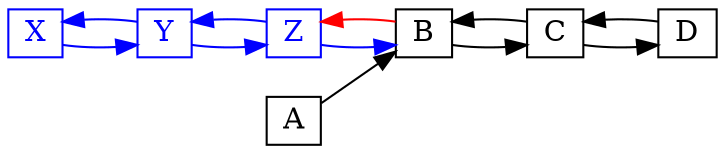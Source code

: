 digraph ll {
  rankdir = LR;
  node [shape=record, width=.2, height=.2];

  X [color=blue, fontcolor=blue]
  Y [color=blue, fontcolor=blue]
  Z [color=blue, fontcolor=blue]

  // sorry for this horrible mess, but I couldn't get the
  // alignment of X, Y, Z to work correctly otherwise...
  edge [color=blue]
  X->Y->Z->B;
  edge [color=black]
  B->C->D;
  A->B;
  D->C->B
  edge [color=red]
  B->Z;
  node [color=blue, fontcolor=blue]
  edge [color=blue]
  Z->Y->X;
}